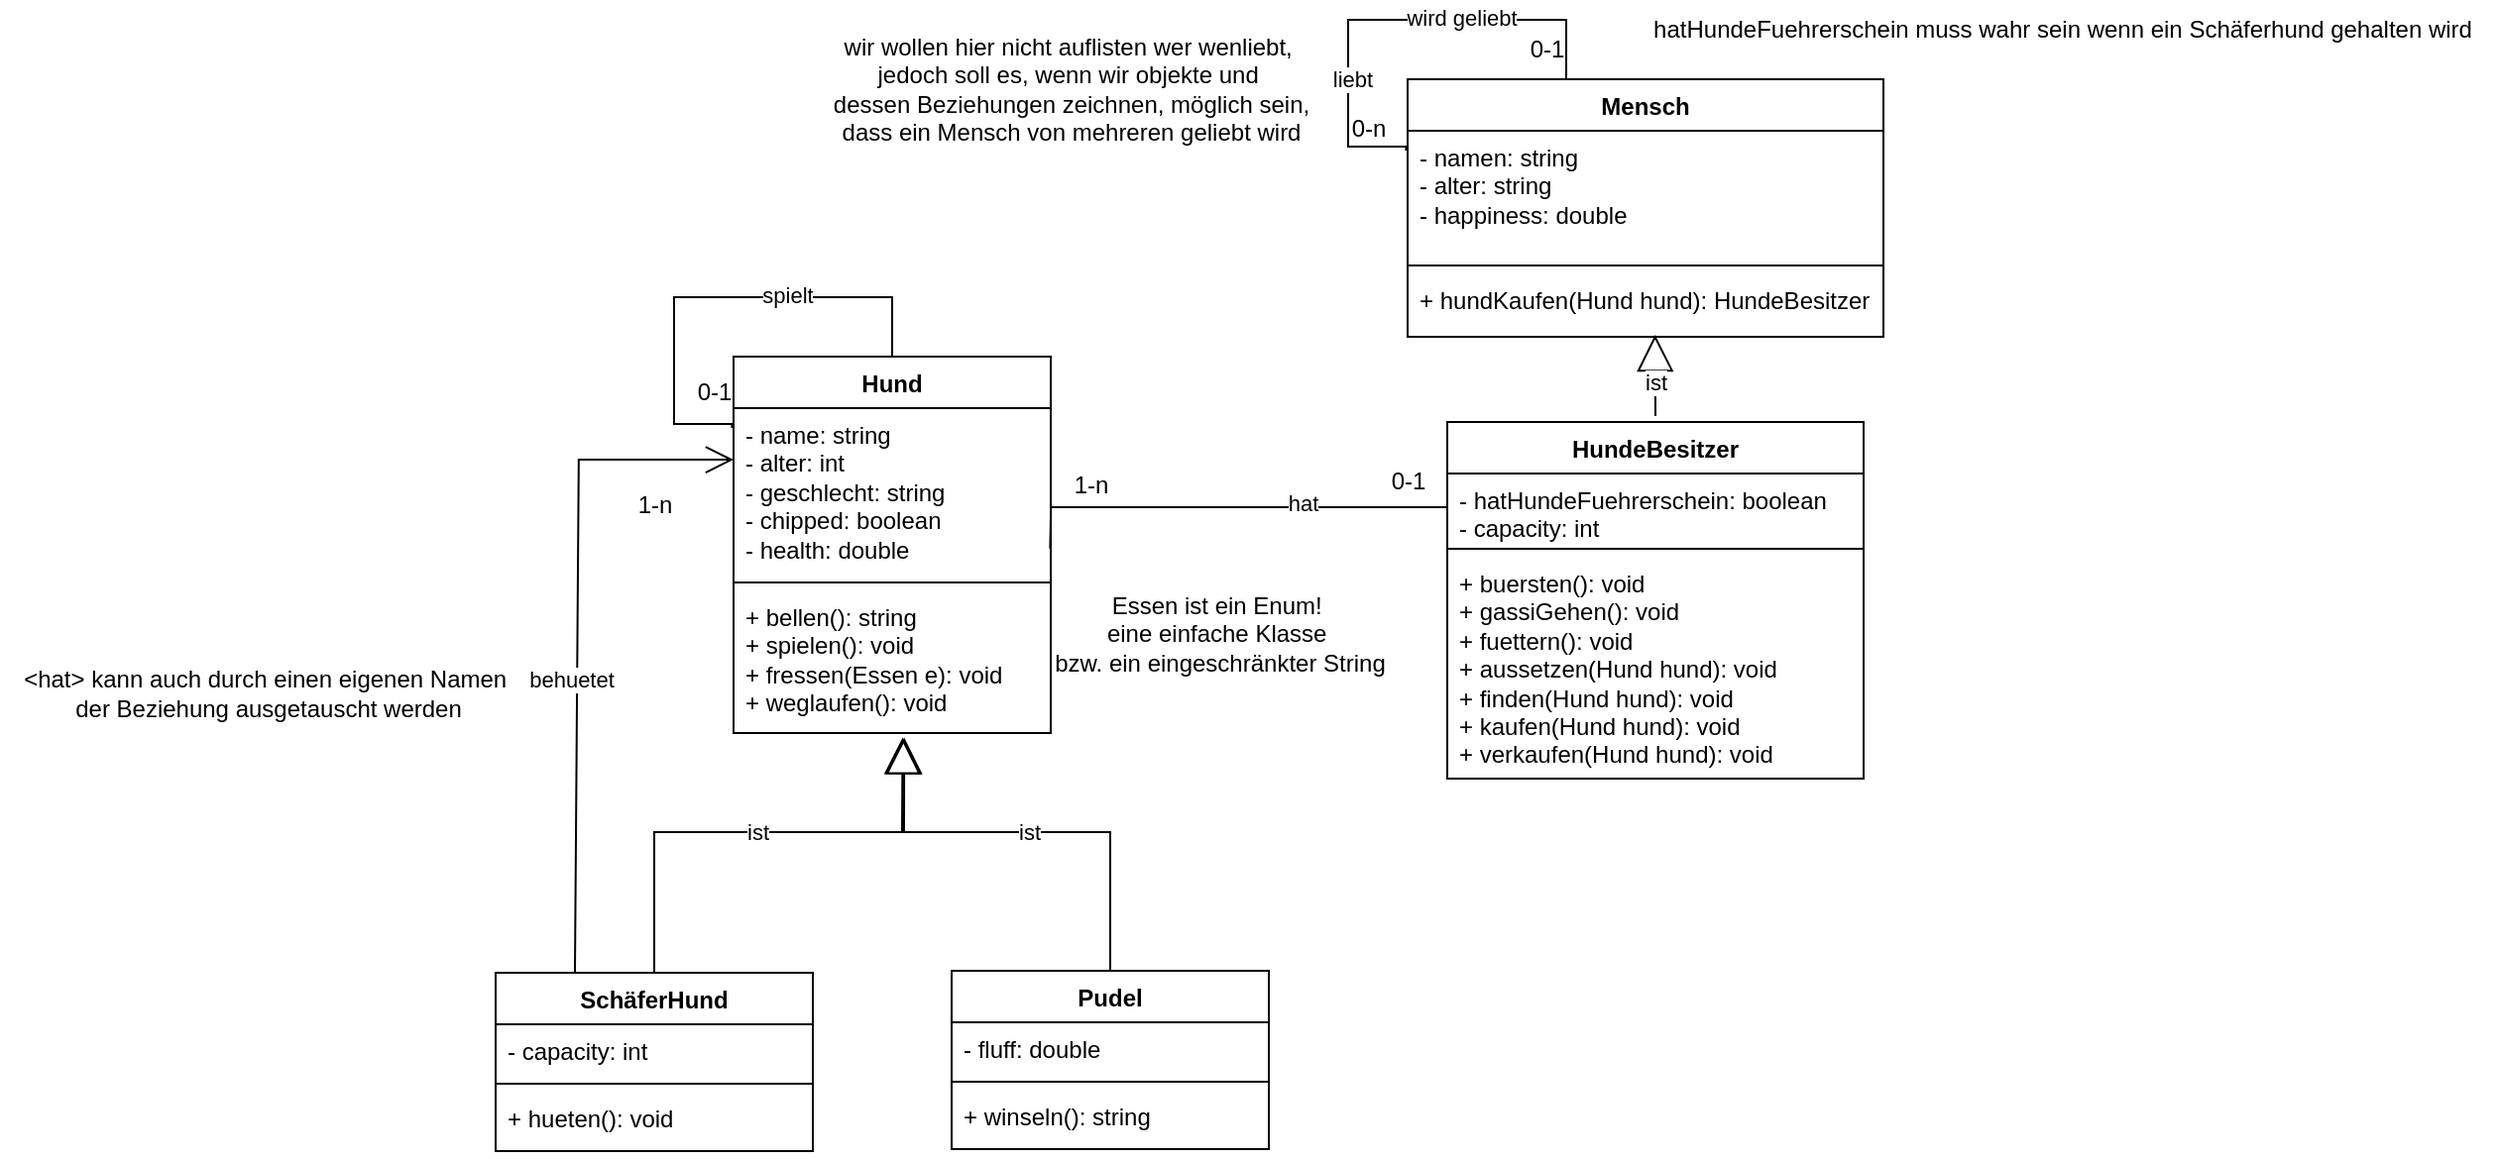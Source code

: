 <mxfile version="24.8.3">
  <diagram name="Page-1" id="Max2WZ-MBaIIRmOilrPB">
    <mxGraphModel dx="2524" dy="1838" grid="1" gridSize="10" guides="1" tooltips="1" connect="1" arrows="1" fold="1" page="1" pageScale="1" pageWidth="850" pageHeight="1100" math="0" shadow="0">
      <root>
        <mxCell id="0" />
        <mxCell id="1" parent="0" />
        <mxCell id="FNegfmYzlg8Jt2f-ISSN-9" value="Hund" style="swimlane;fontStyle=1;align=center;verticalAlign=top;childLayout=stackLayout;horizontal=1;startSize=26;horizontalStack=0;resizeParent=1;resizeParentMax=0;resizeLast=0;collapsible=1;marginBottom=0;whiteSpace=wrap;html=1;" parent="1" vertex="1">
          <mxGeometry x="160" y="170" width="160" height="190" as="geometry" />
        </mxCell>
        <mxCell id="FNegfmYzlg8Jt2f-ISSN-10" value="- name: string&lt;div&gt;- alter: int&lt;/div&gt;&lt;div&gt;-&lt;span style=&quot;background-color: initial;&quot;&gt;&amp;nbsp;geschlecht: string&lt;/span&gt;&lt;div&gt;- chipped: boolean&lt;/div&gt;&lt;div&gt;- health: double&lt;/div&gt;&lt;/div&gt;" style="text;strokeColor=none;fillColor=none;align=left;verticalAlign=top;spacingLeft=4;spacingRight=4;overflow=hidden;rotatable=0;points=[[0,0.5],[1,0.5]];portConstraint=eastwest;whiteSpace=wrap;html=1;" parent="FNegfmYzlg8Jt2f-ISSN-9" vertex="1">
          <mxGeometry y="26" width="160" height="84" as="geometry" />
        </mxCell>
        <mxCell id="FNegfmYzlg8Jt2f-ISSN-11" value="" style="line;strokeWidth=1;fillColor=none;align=left;verticalAlign=middle;spacingTop=-1;spacingLeft=3;spacingRight=3;rotatable=0;labelPosition=right;points=[];portConstraint=eastwest;strokeColor=inherit;" parent="FNegfmYzlg8Jt2f-ISSN-9" vertex="1">
          <mxGeometry y="110" width="160" height="8" as="geometry" />
        </mxCell>
        <mxCell id="FNegfmYzlg8Jt2f-ISSN-12" value="+ bellen(): string&lt;div&gt;+ spielen(): void&lt;/div&gt;&lt;div&gt;+ fressen(Essen e): void&lt;/div&gt;&lt;div&gt;+ weglaufen(): void&lt;/div&gt;" style="text;strokeColor=none;fillColor=none;align=left;verticalAlign=top;spacingLeft=4;spacingRight=4;overflow=hidden;rotatable=0;points=[[0,0.5],[1,0.5]];portConstraint=eastwest;whiteSpace=wrap;html=1;" parent="FNegfmYzlg8Jt2f-ISSN-9" vertex="1">
          <mxGeometry y="118" width="160" height="72" as="geometry" />
        </mxCell>
        <mxCell id="FNegfmYzlg8Jt2f-ISSN-21" value="Mensch" style="swimlane;fontStyle=1;align=center;verticalAlign=top;childLayout=stackLayout;horizontal=1;startSize=26;horizontalStack=0;resizeParent=1;resizeParentMax=0;resizeLast=0;collapsible=1;marginBottom=0;whiteSpace=wrap;html=1;" parent="1" vertex="1">
          <mxGeometry x="500" y="30" width="240" height="130" as="geometry" />
        </mxCell>
        <mxCell id="FNegfmYzlg8Jt2f-ISSN-22" value="&lt;div&gt;- namen: string&lt;/div&gt;&lt;div&gt;- alter: string&lt;/div&gt;&lt;div&gt;- happiness: double&lt;/div&gt;" style="text;strokeColor=none;fillColor=none;align=left;verticalAlign=top;spacingLeft=4;spacingRight=4;overflow=hidden;rotatable=0;points=[[0,0.5],[1,0.5]];portConstraint=eastwest;whiteSpace=wrap;html=1;" parent="FNegfmYzlg8Jt2f-ISSN-21" vertex="1">
          <mxGeometry y="26" width="240" height="64" as="geometry" />
        </mxCell>
        <mxCell id="FNegfmYzlg8Jt2f-ISSN-23" value="" style="line;strokeWidth=1;fillColor=none;align=left;verticalAlign=middle;spacingTop=-1;spacingLeft=3;spacingRight=3;rotatable=0;labelPosition=right;points=[];portConstraint=eastwest;strokeColor=inherit;" parent="FNegfmYzlg8Jt2f-ISSN-21" vertex="1">
          <mxGeometry y="90" width="240" height="8" as="geometry" />
        </mxCell>
        <mxCell id="FNegfmYzlg8Jt2f-ISSN-24" value="+ hundKaufen(Hund hund): HundeBesitzer" style="text;strokeColor=none;fillColor=none;align=left;verticalAlign=top;spacingLeft=4;spacingRight=4;overflow=hidden;rotatable=0;points=[[0,0.5],[1,0.5]];portConstraint=eastwest;whiteSpace=wrap;html=1;" parent="FNegfmYzlg8Jt2f-ISSN-21" vertex="1">
          <mxGeometry y="98" width="240" height="32" as="geometry" />
        </mxCell>
        <mxCell id="FNegfmYzlg8Jt2f-ISSN-29" value="SchäferHund" style="swimlane;fontStyle=1;align=center;verticalAlign=top;childLayout=stackLayout;horizontal=1;startSize=26;horizontalStack=0;resizeParent=1;resizeParentMax=0;resizeLast=0;collapsible=1;marginBottom=0;whiteSpace=wrap;html=1;" parent="1" vertex="1">
          <mxGeometry x="40" y="481" width="160" height="90" as="geometry" />
        </mxCell>
        <mxCell id="FNegfmYzlg8Jt2f-ISSN-30" value="- capacity: int" style="text;strokeColor=none;fillColor=none;align=left;verticalAlign=top;spacingLeft=4;spacingRight=4;overflow=hidden;rotatable=0;points=[[0,0.5],[1,0.5]];portConstraint=eastwest;whiteSpace=wrap;html=1;" parent="FNegfmYzlg8Jt2f-ISSN-29" vertex="1">
          <mxGeometry y="26" width="160" height="26" as="geometry" />
        </mxCell>
        <mxCell id="FNegfmYzlg8Jt2f-ISSN-31" value="" style="line;strokeWidth=1;fillColor=none;align=left;verticalAlign=middle;spacingTop=-1;spacingLeft=3;spacingRight=3;rotatable=0;labelPosition=right;points=[];portConstraint=eastwest;strokeColor=inherit;" parent="FNegfmYzlg8Jt2f-ISSN-29" vertex="1">
          <mxGeometry y="52" width="160" height="8" as="geometry" />
        </mxCell>
        <mxCell id="FNegfmYzlg8Jt2f-ISSN-32" value="&lt;div&gt;+ hueten(): void&lt;/div&gt;" style="text;strokeColor=none;fillColor=none;align=left;verticalAlign=top;spacingLeft=4;spacingRight=4;overflow=hidden;rotatable=0;points=[[0,0.5],[1,0.5]];portConstraint=eastwest;whiteSpace=wrap;html=1;" parent="FNegfmYzlg8Jt2f-ISSN-29" vertex="1">
          <mxGeometry y="60" width="160" height="30" as="geometry" />
        </mxCell>
        <mxCell id="FNegfmYzlg8Jt2f-ISSN-33" value="ist" style="endArrow=block;endSize=16;endFill=0;html=1;rounded=0;entryX=0.538;entryY=1.031;entryDx=0;entryDy=0;entryPerimeter=0;exitX=0.5;exitY=0;exitDx=0;exitDy=0;" parent="1" target="FNegfmYzlg8Jt2f-ISSN-12" edge="1" source="FNegfmYzlg8Jt2f-ISSN-29">
          <mxGeometry width="160" relative="1" as="geometry">
            <mxPoint x="120" y="440" as="sourcePoint" />
            <mxPoint x="248.8" y="369.996" as="targetPoint" />
            <Array as="points">
              <mxPoint x="120" y="410" />
              <mxPoint x="180" y="410" />
              <mxPoint x="246" y="410" />
            </Array>
          </mxGeometry>
        </mxCell>
        <mxCell id="FNegfmYzlg8Jt2f-ISSN-42" value="hatHundeFuehrerschein muss wahr sein wenn ein Schäferhund gehalten wird" style="text;html=1;align=center;verticalAlign=middle;resizable=0;points=[];autosize=1;strokeColor=none;fillColor=none;" parent="1" vertex="1">
          <mxGeometry x="610" y="-10" width="440" height="30" as="geometry" />
        </mxCell>
        <mxCell id="FNegfmYzlg8Jt2f-ISSN-49" value="HundeBesitzer" style="swimlane;fontStyle=1;align=center;verticalAlign=top;childLayout=stackLayout;horizontal=1;startSize=26;horizontalStack=0;resizeParent=1;resizeParentMax=0;resizeLast=0;collapsible=1;marginBottom=0;whiteSpace=wrap;html=1;" parent="1" vertex="1">
          <mxGeometry x="520" y="203" width="210" height="180" as="geometry" />
        </mxCell>
        <mxCell id="FNegfmYzlg8Jt2f-ISSN-50" value="- hatHundeFuehrerschein: boolean&lt;div&gt;- capacity: int&lt;/div&gt;" style="text;strokeColor=none;fillColor=none;align=left;verticalAlign=top;spacingLeft=4;spacingRight=4;overflow=hidden;rotatable=0;points=[[0,0.5],[1,0.5]];portConstraint=eastwest;whiteSpace=wrap;html=1;" parent="FNegfmYzlg8Jt2f-ISSN-49" vertex="1">
          <mxGeometry y="26" width="210" height="34" as="geometry" />
        </mxCell>
        <mxCell id="FNegfmYzlg8Jt2f-ISSN-51" value="" style="line;strokeWidth=1;fillColor=none;align=left;verticalAlign=middle;spacingTop=-1;spacingLeft=3;spacingRight=3;rotatable=0;labelPosition=right;points=[];portConstraint=eastwest;strokeColor=inherit;" parent="FNegfmYzlg8Jt2f-ISSN-49" vertex="1">
          <mxGeometry y="60" width="210" height="8" as="geometry" />
        </mxCell>
        <mxCell id="FNegfmYzlg8Jt2f-ISSN-52" value="+ buersten(): void&lt;div&gt;+ gassiGehen(): void&lt;br&gt;&lt;/div&gt;&lt;div&gt;+ fuettern(): void&lt;/div&gt;&lt;div&gt;+ aussetzen(Hund hund): void&lt;/div&gt;&lt;div&gt;+ finden(Hund hund): void&lt;/div&gt;&lt;div&gt;+ kaufen(Hund hund): void&lt;/div&gt;&lt;div&gt;+ verkaufen(Hund hund):&amp;nbsp;&lt;span style=&quot;background-color: initial;&quot;&gt;void&lt;/span&gt;&lt;/div&gt;" style="text;strokeColor=none;fillColor=none;align=left;verticalAlign=top;spacingLeft=4;spacingRight=4;overflow=hidden;rotatable=0;points=[[0,0.5],[1,0.5]];portConstraint=eastwest;whiteSpace=wrap;html=1;" parent="FNegfmYzlg8Jt2f-ISSN-49" vertex="1">
          <mxGeometry y="68" width="210" height="112" as="geometry" />
        </mxCell>
        <mxCell id="FNegfmYzlg8Jt2f-ISSN-53" value="ist" style="endArrow=block;endSize=16;endFill=0;html=1;rounded=0;entryX=0.52;entryY=0.969;entryDx=0;entryDy=0;entryPerimeter=0;" parent="1" target="FNegfmYzlg8Jt2f-ISSN-24" edge="1">
          <mxGeometry x="-0.146" width="160" relative="1" as="geometry">
            <mxPoint x="625" y="200" as="sourcePoint" />
            <mxPoint x="259" y="325" as="targetPoint" />
            <mxPoint as="offset" />
          </mxGeometry>
        </mxCell>
        <mxCell id="FNegfmYzlg8Jt2f-ISSN-55" value="Pudel" style="swimlane;fontStyle=1;align=center;verticalAlign=top;childLayout=stackLayout;horizontal=1;startSize=26;horizontalStack=0;resizeParent=1;resizeParentMax=0;resizeLast=0;collapsible=1;marginBottom=0;whiteSpace=wrap;html=1;" parent="1" vertex="1">
          <mxGeometry x="270" y="480" width="160" height="90" as="geometry" />
        </mxCell>
        <mxCell id="FNegfmYzlg8Jt2f-ISSN-56" value="- fluff: double" style="text;strokeColor=none;fillColor=none;align=left;verticalAlign=top;spacingLeft=4;spacingRight=4;overflow=hidden;rotatable=0;points=[[0,0.5],[1,0.5]];portConstraint=eastwest;whiteSpace=wrap;html=1;" parent="FNegfmYzlg8Jt2f-ISSN-55" vertex="1">
          <mxGeometry y="26" width="160" height="26" as="geometry" />
        </mxCell>
        <mxCell id="FNegfmYzlg8Jt2f-ISSN-57" value="" style="line;strokeWidth=1;fillColor=none;align=left;verticalAlign=middle;spacingTop=-1;spacingLeft=3;spacingRight=3;rotatable=0;labelPosition=right;points=[];portConstraint=eastwest;strokeColor=inherit;" parent="FNegfmYzlg8Jt2f-ISSN-55" vertex="1">
          <mxGeometry y="52" width="160" height="8" as="geometry" />
        </mxCell>
        <mxCell id="FNegfmYzlg8Jt2f-ISSN-58" value="+ winseln(): string" style="text;strokeColor=none;fillColor=none;align=left;verticalAlign=top;spacingLeft=4;spacingRight=4;overflow=hidden;rotatable=0;points=[[0,0.5],[1,0.5]];portConstraint=eastwest;whiteSpace=wrap;html=1;" parent="FNegfmYzlg8Jt2f-ISSN-55" vertex="1">
          <mxGeometry y="60" width="160" height="30" as="geometry" />
        </mxCell>
        <mxCell id="FNegfmYzlg8Jt2f-ISSN-59" value="ist" style="endArrow=block;endSize=16;endFill=0;html=1;rounded=0;entryX=0.533;entryY=1.031;entryDx=0;entryDy=0;entryPerimeter=0;exitX=0.5;exitY=0;exitDx=0;exitDy=0;" parent="1" target="FNegfmYzlg8Jt2f-ISSN-12" edge="1" source="FNegfmYzlg8Jt2f-ISSN-55">
          <mxGeometry width="160" relative="1" as="geometry">
            <mxPoint x="350" y="439" as="sourcePoint" />
            <mxPoint x="476" y="334" as="targetPoint" />
            <Array as="points">
              <mxPoint x="350" y="410" />
              <mxPoint x="245" y="410" />
            </Array>
          </mxGeometry>
        </mxCell>
        <mxCell id="FNegfmYzlg8Jt2f-ISSN-60" value="" style="endArrow=none;html=1;edgeStyle=orthogonalEdgeStyle;rounded=0;exitX=1;exitY=0.5;exitDx=0;exitDy=0;entryX=0;entryY=0.5;entryDx=0;entryDy=0;" parent="1" source="FNegfmYzlg8Jt2f-ISSN-10" target="FNegfmYzlg8Jt2f-ISSN-50" edge="1">
          <mxGeometry relative="1" as="geometry">
            <mxPoint x="419" y="357" as="sourcePoint" />
            <mxPoint x="499" y="300" as="targetPoint" />
            <Array as="points">
              <mxPoint x="320" y="246" />
            </Array>
          </mxGeometry>
        </mxCell>
        <mxCell id="FNegfmYzlg8Jt2f-ISSN-61" value="hat" style="edgeLabel;html=1;align=center;verticalAlign=middle;resizable=0;points=[];" parent="FNegfmYzlg8Jt2f-ISSN-60" vertex="1" connectable="0">
          <mxGeometry x="0.299" y="2" relative="1" as="geometry">
            <mxPoint as="offset" />
          </mxGeometry>
        </mxCell>
        <mxCell id="FNegfmYzlg8Jt2f-ISSN-63" value="0-1" style="text;html=1;align=center;verticalAlign=middle;resizable=0;points=[];autosize=1;strokeColor=none;fillColor=none;" parent="1" vertex="1">
          <mxGeometry x="480" y="218" width="40" height="30" as="geometry" />
        </mxCell>
        <mxCell id="FNegfmYzlg8Jt2f-ISSN-64" value="" style="endArrow=none;html=1;edgeStyle=orthogonalEdgeStyle;rounded=0;exitX=0.998;exitY=0.844;exitDx=0;exitDy=0;entryX=0.002;entryY=0.924;entryDx=0;entryDy=0;entryPerimeter=0;exitPerimeter=0;" parent="1" source="FNegfmYzlg8Jt2f-ISSN-10" target="FNegfmYzlg8Jt2f-ISSN-62" edge="1">
          <mxGeometry relative="1" as="geometry">
            <mxPoint x="320" y="242" as="sourcePoint" />
            <mxPoint x="520" y="260" as="targetPoint" />
            <Array as="points" />
          </mxGeometry>
        </mxCell>
        <mxCell id="FNegfmYzlg8Jt2f-ISSN-62" value="1-n" style="text;html=1;align=center;verticalAlign=middle;resizable=0;points=[];autosize=1;strokeColor=none;fillColor=none;" parent="1" vertex="1">
          <mxGeometry x="320" y="220" width="40" height="30" as="geometry" />
        </mxCell>
        <mxCell id="FNegfmYzlg8Jt2f-ISSN-66" value="1-n" style="text;html=1;align=center;verticalAlign=middle;resizable=0;points=[];autosize=1;strokeColor=none;fillColor=none;" parent="1" vertex="1">
          <mxGeometry x="100" y="230" width="40" height="30" as="geometry" />
        </mxCell>
        <mxCell id="FNegfmYzlg8Jt2f-ISSN-71" value="&amp;lt;hat&amp;gt; kann auch durch einen eigenen Namen&amp;nbsp;&lt;div&gt;der Beziehung ausgetauscht werden&lt;/div&gt;" style="text;html=1;align=center;verticalAlign=middle;resizable=0;points=[];autosize=1;strokeColor=none;fillColor=none;" parent="1" vertex="1">
          <mxGeometry x="-210" y="320" width="270" height="40" as="geometry" />
        </mxCell>
        <mxCell id="FNegfmYzlg8Jt2f-ISSN-76" value="Essen ist ein Enum!&amp;nbsp;&lt;div&gt;eine einfache Klasse&amp;nbsp;&lt;div&gt;bzw. ein eingeschränkter String&lt;/div&gt;&lt;/div&gt;" style="text;html=1;align=center;verticalAlign=middle;resizable=0;points=[];autosize=1;strokeColor=none;fillColor=none;" parent="1" vertex="1">
          <mxGeometry x="310" y="280" width="190" height="60" as="geometry" />
        </mxCell>
        <mxCell id="5g4FxoJ52sY9ZF0bcnco-3" value="wir wollen hier nicht auflisten wer wenliebt,&amp;nbsp;&lt;div&gt;jedoch soll es,&amp;nbsp;&lt;span style=&quot;background-color: initial;&quot;&gt;wenn wir objekte und&amp;nbsp;&lt;/span&gt;&lt;/div&gt;&lt;div&gt;&lt;span style=&quot;background-color: initial;&quot;&gt;dessen Beziehungen zeichnen, möglich sein,&lt;/span&gt;&lt;/div&gt;&lt;div&gt;&lt;span style=&quot;background-color: initial;&quot;&gt;dass ein Mensch von mehreren geliebt wird&lt;/span&gt;&lt;/div&gt;" style="text;html=1;align=center;verticalAlign=middle;resizable=0;points=[];autosize=1;strokeColor=none;fillColor=none;" vertex="1" parent="1">
          <mxGeometry x="200" width="260" height="70" as="geometry" />
        </mxCell>
        <mxCell id="5g4FxoJ52sY9ZF0bcnco-2" value="0-1" style="text;html=1;align=center;verticalAlign=middle;resizable=0;points=[];autosize=1;strokeColor=none;fillColor=none;" vertex="1" parent="1">
          <mxGeometry x="550" width="40" height="30" as="geometry" />
        </mxCell>
        <mxCell id="FNegfmYzlg8Jt2f-ISSN-74" value="0-n" style="text;html=1;align=center;verticalAlign=middle;resizable=0;points=[];autosize=1;strokeColor=none;fillColor=none;" parent="1" vertex="1">
          <mxGeometry x="460" y="40" width="40" height="30" as="geometry" />
        </mxCell>
        <mxCell id="FNegfmYzlg8Jt2f-ISSN-72" value="" style="endArrow=none;html=1;edgeStyle=orthogonalEdgeStyle;rounded=0;exitX=0.5;exitY=0;exitDx=0;exitDy=0;entryX=-0.005;entryY=0.156;entryDx=0;entryDy=0;entryPerimeter=0;" parent="1" edge="1">
          <mxGeometry relative="1" as="geometry">
            <mxPoint x="580" y="30" as="sourcePoint" />
            <mxPoint x="499.2" y="65.984" as="targetPoint" />
            <Array as="points">
              <mxPoint x="580" />
              <mxPoint x="470" />
              <mxPoint x="470" y="64" />
            </Array>
          </mxGeometry>
        </mxCell>
        <mxCell id="FNegfmYzlg8Jt2f-ISSN-73" value="liebt" style="edgeLabel;html=1;align=center;verticalAlign=middle;resizable=0;points=[];" parent="FNegfmYzlg8Jt2f-ISSN-72" vertex="1" connectable="0">
          <mxGeometry x="0.299" y="2" relative="1" as="geometry">
            <mxPoint y="17" as="offset" />
          </mxGeometry>
        </mxCell>
        <mxCell id="5g4FxoJ52sY9ZF0bcnco-1" value="wird geliebt" style="edgeLabel;html=1;align=center;verticalAlign=middle;resizable=0;points=[];" vertex="1" connectable="0" parent="FNegfmYzlg8Jt2f-ISSN-72">
          <mxGeometry x="-0.294" y="-1" relative="1" as="geometry">
            <mxPoint as="offset" />
          </mxGeometry>
        </mxCell>
        <mxCell id="5g4FxoJ52sY9ZF0bcnco-4" value="0-1" style="text;html=1;align=center;verticalAlign=middle;resizable=0;points=[];autosize=1;strokeColor=none;fillColor=none;" vertex="1" parent="1">
          <mxGeometry x="130" y="173" width="40" height="30" as="geometry" />
        </mxCell>
        <mxCell id="5g4FxoJ52sY9ZF0bcnco-6" value="" style="endArrow=none;html=1;edgeStyle=orthogonalEdgeStyle;rounded=0;exitX=0.5;exitY=0;exitDx=0;exitDy=0;entryX=-0.005;entryY=0.156;entryDx=0;entryDy=0;entryPerimeter=0;" edge="1" parent="1">
          <mxGeometry relative="1" as="geometry">
            <mxPoint x="240" y="170" as="sourcePoint" />
            <mxPoint x="159.2" y="205.984" as="targetPoint" />
            <Array as="points">
              <mxPoint x="240" y="140" />
              <mxPoint x="130" y="140" />
              <mxPoint x="130" y="204" />
            </Array>
          </mxGeometry>
        </mxCell>
        <mxCell id="5g4FxoJ52sY9ZF0bcnco-8" value="spielt" style="edgeLabel;html=1;align=center;verticalAlign=middle;resizable=0;points=[];" vertex="1" connectable="0" parent="5g4FxoJ52sY9ZF0bcnco-6">
          <mxGeometry x="-0.294" y="-1" relative="1" as="geometry">
            <mxPoint as="offset" />
          </mxGeometry>
        </mxCell>
        <mxCell id="5g4FxoJ52sY9ZF0bcnco-10" value="" style="endArrow=open;endFill=1;endSize=12;html=1;rounded=0;entryX=-0.012;entryY=0.31;entryDx=0;entryDy=0;entryPerimeter=0;exitX=0.25;exitY=0;exitDx=0;exitDy=0;" edge="1" parent="1" source="FNegfmYzlg8Jt2f-ISSN-29">
          <mxGeometry width="160" relative="1" as="geometry">
            <mxPoint x="81.92" y="440" as="sourcePoint" />
            <mxPoint x="160.0" y="222.04" as="targetPoint" />
            <Array as="points">
              <mxPoint x="81.92" y="222" />
            </Array>
          </mxGeometry>
        </mxCell>
        <mxCell id="5g4FxoJ52sY9ZF0bcnco-11" value="behuetet" style="edgeLabel;html=1;align=center;verticalAlign=middle;resizable=0;points=[];" vertex="1" connectable="0" parent="5g4FxoJ52sY9ZF0bcnco-10">
          <mxGeometry x="-0.122" y="3" relative="1" as="geometry">
            <mxPoint as="offset" />
          </mxGeometry>
        </mxCell>
      </root>
    </mxGraphModel>
  </diagram>
</mxfile>
